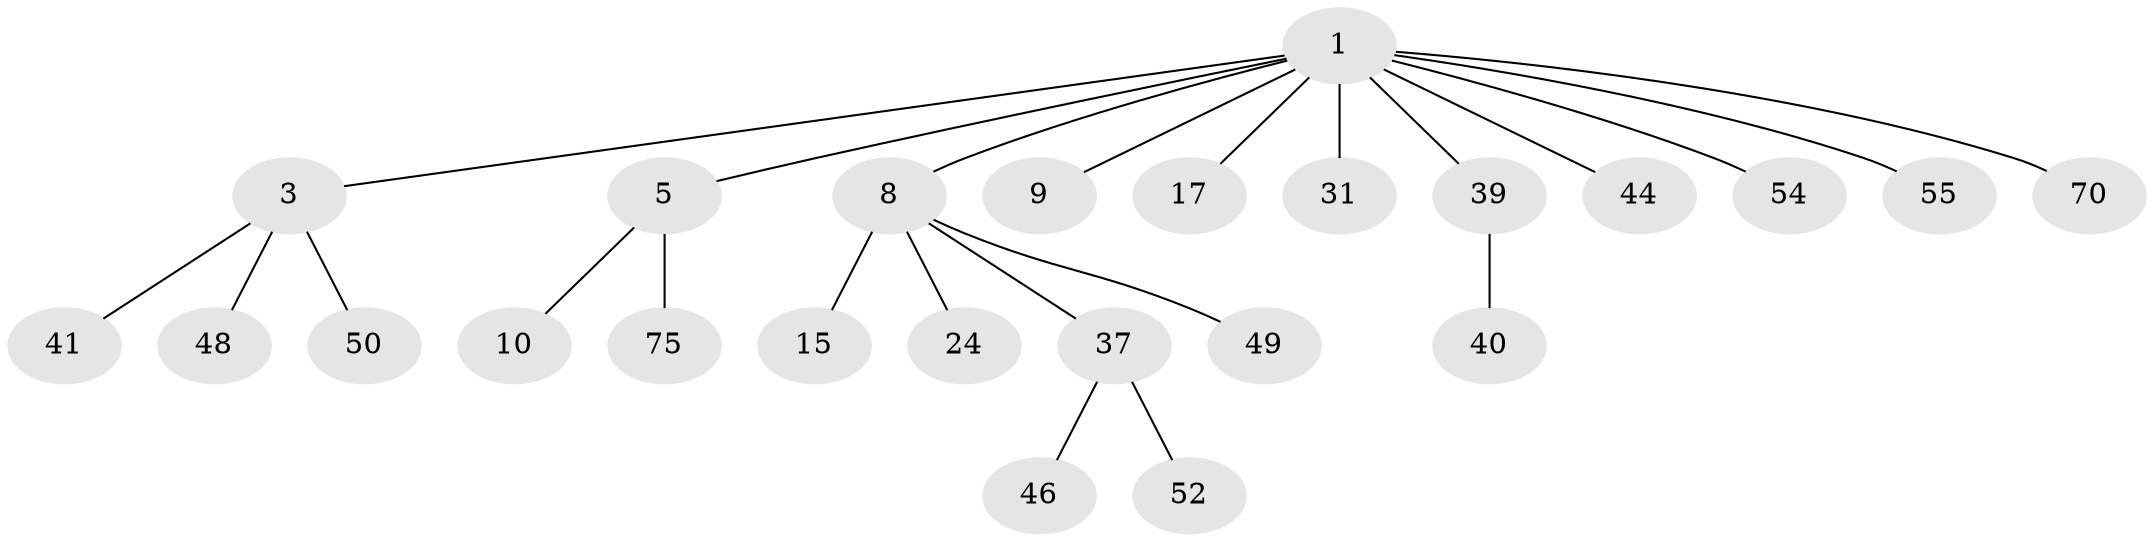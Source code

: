 // original degree distribution, {5: 0.04878048780487805, 9: 0.012195121951219513, 4: 0.06097560975609756, 6: 0.012195121951219513, 2: 0.2682926829268293, 1: 0.5121951219512195, 3: 0.08536585365853659}
// Generated by graph-tools (version 1.1) at 2025/19/03/04/25 18:19:19]
// undirected, 24 vertices, 23 edges
graph export_dot {
graph [start="1"]
  node [color=gray90,style=filled];
  1 [super="+2+80+4"];
  3 [super="+68+7+38"];
  5 [super="+21+30"];
  8 [super="+29+11+23"];
  9 [super="+66"];
  10 [super="+53"];
  15 [super="+43"];
  17 [super="+63"];
  24;
  31 [super="+69+42"];
  37 [super="+45"];
  39 [super="+59"];
  40 [super="+47"];
  41 [super="+81"];
  44;
  46;
  48;
  49;
  50;
  52;
  54 [super="+64"];
  55 [super="+78"];
  70;
  75 [super="+82"];
  1 -- 3;
  1 -- 8;
  1 -- 5;
  1 -- 70;
  1 -- 9;
  1 -- 44;
  1 -- 17;
  1 -- 54;
  1 -- 55;
  1 -- 31;
  1 -- 39;
  3 -- 48;
  3 -- 41;
  3 -- 50;
  5 -- 10;
  5 -- 75;
  8 -- 15;
  8 -- 37;
  8 -- 24;
  8 -- 49;
  37 -- 52;
  37 -- 46;
  39 -- 40;
}
